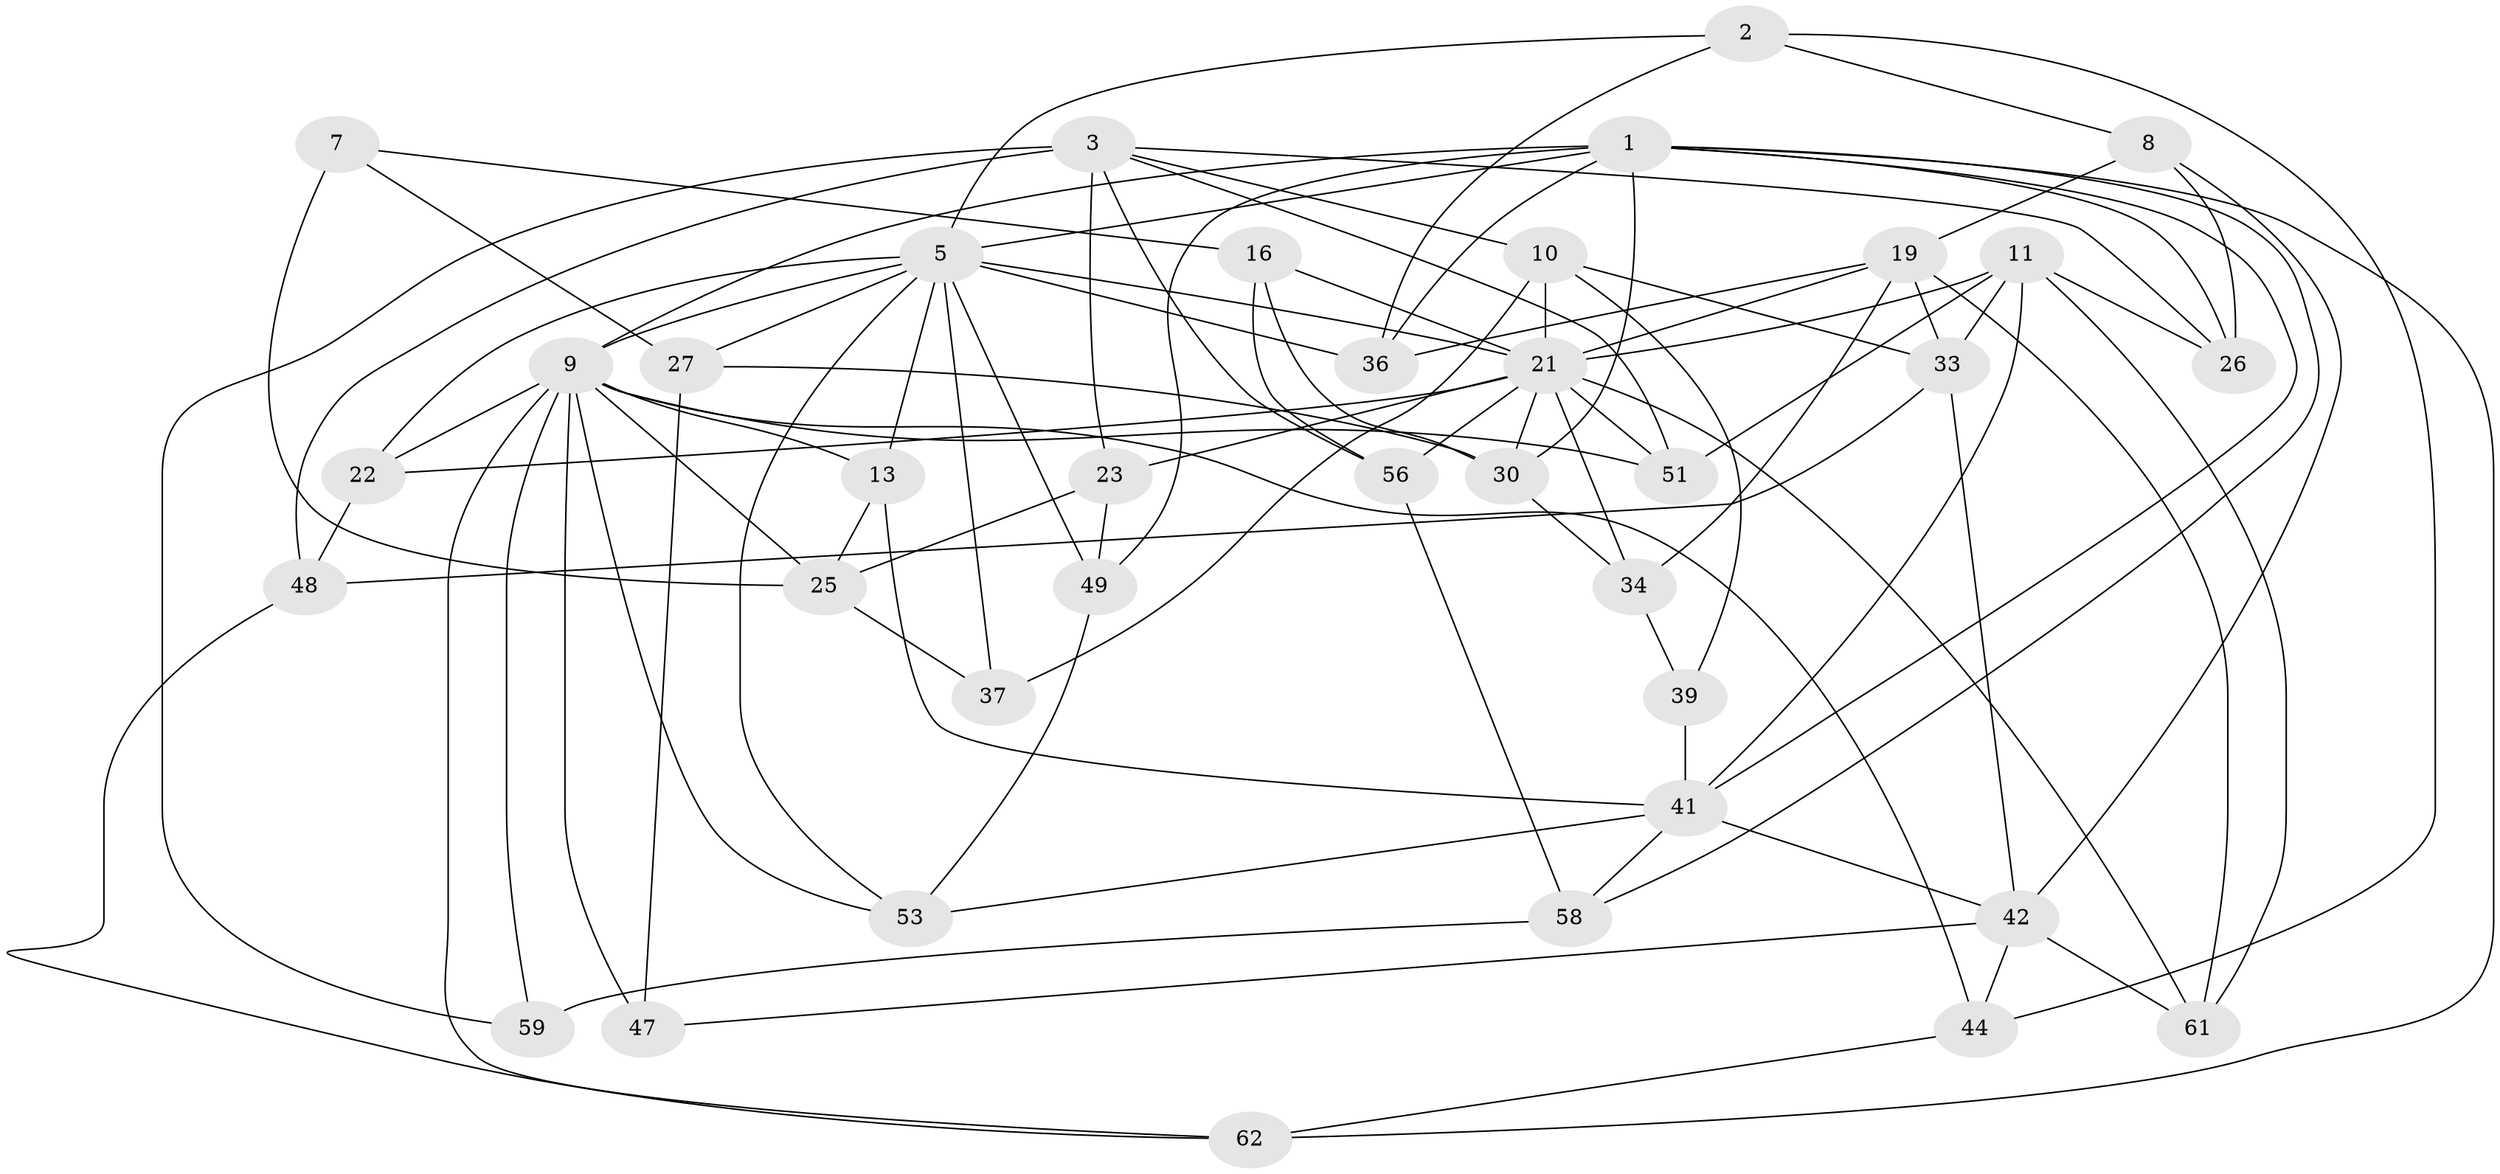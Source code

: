 // original degree distribution, {4: 1.0}
// Generated by graph-tools (version 1.1) at 2025/20/03/04/25 18:20:39]
// undirected, 37 vertices, 93 edges
graph export_dot {
graph [start="1"]
  node [color=gray90,style=filled];
  1 [super="+4+18"];
  2;
  3 [super="+6+50"];
  5 [super="+60+15"];
  7;
  8;
  9 [super="+28+12"];
  10 [super="+20"];
  11 [super="+52"];
  13;
  16;
  19 [super="+24"];
  21 [super="+35+32+29"];
  22;
  23;
  25 [super="+40"];
  26;
  27;
  30 [super="+43"];
  33 [super="+55"];
  34;
  36;
  37;
  39;
  41 [super="+54"];
  42 [super="+46"];
  44;
  47;
  48;
  49;
  51;
  53;
  56;
  58;
  59;
  61;
  62;
  1 -- 41;
  1 -- 49;
  1 -- 36;
  1 -- 58;
  1 -- 26;
  1 -- 30 [weight=2];
  1 -- 62;
  1 -- 5;
  1 -- 9;
  2 -- 36;
  2 -- 8;
  2 -- 44;
  2 -- 5;
  3 -- 59 [weight=2];
  3 -- 10;
  3 -- 48;
  3 -- 51;
  3 -- 26;
  3 -- 56;
  3 -- 23;
  5 -- 37 [weight=2];
  5 -- 22;
  5 -- 13;
  5 -- 21;
  5 -- 36;
  5 -- 49;
  5 -- 53;
  5 -- 27;
  5 -- 9;
  7 -- 25 [weight=2];
  7 -- 16;
  7 -- 27;
  8 -- 42;
  8 -- 19;
  8 -- 26;
  9 -- 13;
  9 -- 51;
  9 -- 22;
  9 -- 53;
  9 -- 62;
  9 -- 25;
  9 -- 47 [weight=2];
  9 -- 59;
  9 -- 44;
  10 -- 33 [weight=2];
  10 -- 39;
  10 -- 37;
  10 -- 21;
  11 -- 61;
  11 -- 51;
  11 -- 26;
  11 -- 41;
  11 -- 33;
  11 -- 21;
  13 -- 41;
  13 -- 25;
  16 -- 30;
  16 -- 56;
  16 -- 21;
  19 -- 21;
  19 -- 34;
  19 -- 36;
  19 -- 61;
  19 -- 33;
  21 -- 61;
  21 -- 51;
  21 -- 23;
  21 -- 56;
  21 -- 34;
  21 -- 22;
  21 -- 30;
  22 -- 48;
  23 -- 25;
  23 -- 49;
  25 -- 37;
  27 -- 47;
  27 -- 30;
  30 -- 34;
  33 -- 48;
  33 -- 42;
  34 -- 39;
  39 -- 41 [weight=2];
  41 -- 58;
  41 -- 53;
  41 -- 42;
  42 -- 44;
  42 -- 47;
  42 -- 61;
  44 -- 62;
  48 -- 62;
  49 -- 53;
  56 -- 58;
  58 -- 59;
}
